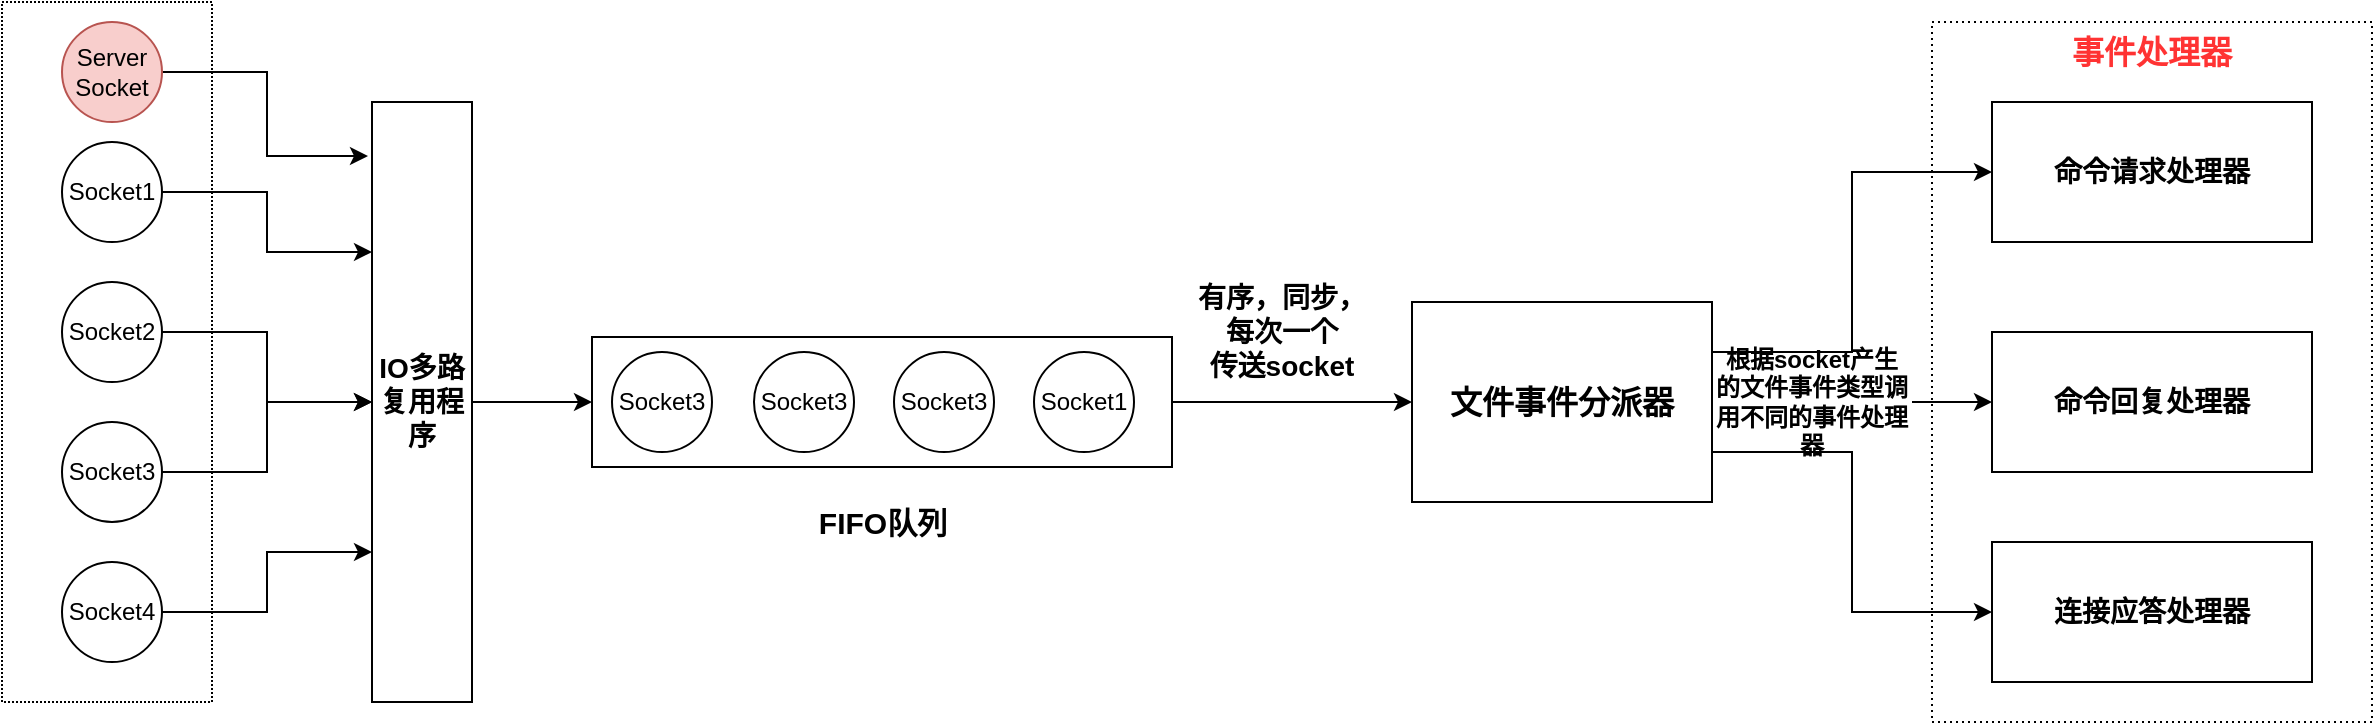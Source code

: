 <mxfile version="15.2.7" type="device"><diagram id="1UiPN_1xa7nLj22zipeW" name="第 1 页"><mxGraphModel dx="1024" dy="592" grid="1" gridSize="10" guides="1" tooltips="1" connect="1" arrows="1" fold="1" page="1" pageScale="1" pageWidth="827" pageHeight="1169" math="0" shadow="0"><root><mxCell id="0"/><mxCell id="1" parent="0"/><mxCell id="TbpuST27DPwhZH5-g7FW-1" value="" style="rounded=0;whiteSpace=wrap;html=1;dashed=1;dashPattern=1 2;" parent="1" vertex="1"><mxGeometry x="1010" y="10" width="220" height="350" as="geometry"/></mxCell><mxCell id="dpLMkOzlvDQ7orKsSE2k-1" value="" style="rounded=0;whiteSpace=wrap;html=1;dashed=1;dashPattern=1 1;" parent="1" vertex="1"><mxGeometry x="45" width="105" height="350" as="geometry"/></mxCell><mxCell id="dpLMkOzlvDQ7orKsSE2k-7" style="edgeStyle=orthogonalEdgeStyle;rounded=0;orthogonalLoop=1;jettySize=auto;html=1;exitX=1;exitY=0.5;exitDx=0;exitDy=0;entryX=0;entryY=0.25;entryDx=0;entryDy=0;" parent="1" source="dpLMkOzlvDQ7orKsSE2k-2" target="dpLMkOzlvDQ7orKsSE2k-6" edge="1"><mxGeometry relative="1" as="geometry"/></mxCell><mxCell id="dpLMkOzlvDQ7orKsSE2k-2" value="Socket1" style="ellipse;whiteSpace=wrap;html=1;aspect=fixed;" parent="1" vertex="1"><mxGeometry x="75" y="70" width="50" height="50" as="geometry"/></mxCell><mxCell id="dpLMkOzlvDQ7orKsSE2k-8" style="edgeStyle=orthogonalEdgeStyle;rounded=0;orthogonalLoop=1;jettySize=auto;html=1;exitX=1;exitY=0.5;exitDx=0;exitDy=0;" parent="1" source="dpLMkOzlvDQ7orKsSE2k-3" target="dpLMkOzlvDQ7orKsSE2k-6" edge="1"><mxGeometry relative="1" as="geometry"/></mxCell><mxCell id="dpLMkOzlvDQ7orKsSE2k-3" value="Socket2" style="ellipse;whiteSpace=wrap;html=1;aspect=fixed;" parent="1" vertex="1"><mxGeometry x="75" y="140" width="50" height="50" as="geometry"/></mxCell><mxCell id="dpLMkOzlvDQ7orKsSE2k-9" style="edgeStyle=orthogonalEdgeStyle;rounded=0;orthogonalLoop=1;jettySize=auto;html=1;exitX=1;exitY=0.5;exitDx=0;exitDy=0;entryX=0;entryY=0.5;entryDx=0;entryDy=0;" parent="1" source="dpLMkOzlvDQ7orKsSE2k-4" target="dpLMkOzlvDQ7orKsSE2k-6" edge="1"><mxGeometry relative="1" as="geometry"/></mxCell><mxCell id="dpLMkOzlvDQ7orKsSE2k-4" value="Socket3" style="ellipse;whiteSpace=wrap;html=1;aspect=fixed;" parent="1" vertex="1"><mxGeometry x="75" y="210" width="50" height="50" as="geometry"/></mxCell><mxCell id="dpLMkOzlvDQ7orKsSE2k-10" style="edgeStyle=orthogonalEdgeStyle;rounded=0;orthogonalLoop=1;jettySize=auto;html=1;exitX=1;exitY=0.5;exitDx=0;exitDy=0;entryX=0;entryY=0.75;entryDx=0;entryDy=0;" parent="1" source="dpLMkOzlvDQ7orKsSE2k-5" target="dpLMkOzlvDQ7orKsSE2k-6" edge="1"><mxGeometry relative="1" as="geometry"/></mxCell><mxCell id="dpLMkOzlvDQ7orKsSE2k-5" value="Socket4" style="ellipse;whiteSpace=wrap;html=1;aspect=fixed;" parent="1" vertex="1"><mxGeometry x="75" y="280" width="50" height="50" as="geometry"/></mxCell><mxCell id="dpLMkOzlvDQ7orKsSE2k-12" style="edgeStyle=orthogonalEdgeStyle;rounded=0;orthogonalLoop=1;jettySize=auto;html=1;exitX=1;exitY=0.5;exitDx=0;exitDy=0;entryX=0;entryY=0.5;entryDx=0;entryDy=0;" parent="1" source="dpLMkOzlvDQ7orKsSE2k-6" target="dpLMkOzlvDQ7orKsSE2k-11" edge="1"><mxGeometry relative="1" as="geometry"/></mxCell><mxCell id="dpLMkOzlvDQ7orKsSE2k-6" value="&lt;b&gt;&lt;font style=&quot;font-size: 14px&quot;&gt;IO多路复用程序&lt;/font&gt;&lt;/b&gt;" style="rounded=0;whiteSpace=wrap;html=1;" parent="1" vertex="1"><mxGeometry x="230" y="50" width="50" height="300" as="geometry"/></mxCell><mxCell id="dpLMkOzlvDQ7orKsSE2k-20" style="edgeStyle=orthogonalEdgeStyle;rounded=0;orthogonalLoop=1;jettySize=auto;html=1;exitX=1;exitY=0.5;exitDx=0;exitDy=0;entryX=0;entryY=0.5;entryDx=0;entryDy=0;" parent="1" source="dpLMkOzlvDQ7orKsSE2k-11" target="dpLMkOzlvDQ7orKsSE2k-18" edge="1"><mxGeometry relative="1" as="geometry"/></mxCell><mxCell id="dpLMkOzlvDQ7orKsSE2k-11" value="" style="rounded=0;whiteSpace=wrap;html=1;" parent="1" vertex="1"><mxGeometry x="340" y="167.5" width="290" height="65" as="geometry"/></mxCell><mxCell id="dpLMkOzlvDQ7orKsSE2k-13" value="Socket1" style="ellipse;whiteSpace=wrap;html=1;aspect=fixed;" parent="1" vertex="1"><mxGeometry x="561" y="175" width="50" height="50" as="geometry"/></mxCell><mxCell id="dpLMkOzlvDQ7orKsSE2k-14" value="Socket3" style="ellipse;whiteSpace=wrap;html=1;aspect=fixed;" parent="1" vertex="1"><mxGeometry x="491" y="175" width="50" height="50" as="geometry"/></mxCell><mxCell id="dpLMkOzlvDQ7orKsSE2k-15" value="Socket3" style="ellipse;whiteSpace=wrap;html=1;aspect=fixed;" parent="1" vertex="1"><mxGeometry x="421" y="175" width="50" height="50" as="geometry"/></mxCell><mxCell id="dpLMkOzlvDQ7orKsSE2k-16" value="Socket3" style="ellipse;whiteSpace=wrap;html=1;aspect=fixed;" parent="1" vertex="1"><mxGeometry x="350" y="175" width="50" height="50" as="geometry"/></mxCell><mxCell id="dpLMkOzlvDQ7orKsSE2k-17" value="&lt;b&gt;&lt;font style=&quot;font-size: 15px&quot;&gt;FIFO队列&lt;/font&gt;&lt;/b&gt;" style="text;html=1;strokeColor=none;fillColor=none;align=center;verticalAlign=middle;whiteSpace=wrap;rounded=0;" parent="1" vertex="1"><mxGeometry x="447.5" y="250" width="75" height="20" as="geometry"/></mxCell><mxCell id="dpLMkOzlvDQ7orKsSE2k-26" style="edgeStyle=orthogonalEdgeStyle;rounded=0;orthogonalLoop=1;jettySize=auto;html=1;exitX=1;exitY=0.5;exitDx=0;exitDy=0;entryX=0;entryY=0.5;entryDx=0;entryDy=0;startArrow=none;" parent="1" source="dpLMkOzlvDQ7orKsSE2k-29" target="dpLMkOzlvDQ7orKsSE2k-23" edge="1"><mxGeometry relative="1" as="geometry"/></mxCell><mxCell id="dpLMkOzlvDQ7orKsSE2k-27" style="edgeStyle=orthogonalEdgeStyle;rounded=0;orthogonalLoop=1;jettySize=auto;html=1;exitX=1;exitY=0.25;exitDx=0;exitDy=0;entryX=0;entryY=0.5;entryDx=0;entryDy=0;" parent="1" source="dpLMkOzlvDQ7orKsSE2k-18" target="dpLMkOzlvDQ7orKsSE2k-22" edge="1"><mxGeometry relative="1" as="geometry"/></mxCell><mxCell id="dpLMkOzlvDQ7orKsSE2k-28" style="edgeStyle=orthogonalEdgeStyle;rounded=0;orthogonalLoop=1;jettySize=auto;html=1;exitX=1;exitY=0.75;exitDx=0;exitDy=0;entryX=0;entryY=0.5;entryDx=0;entryDy=0;" parent="1" source="dpLMkOzlvDQ7orKsSE2k-18" target="dpLMkOzlvDQ7orKsSE2k-24" edge="1"><mxGeometry relative="1" as="geometry"/></mxCell><mxCell id="dpLMkOzlvDQ7orKsSE2k-18" value="&lt;b&gt;&lt;font style=&quot;font-size: 16px&quot;&gt;文件事件分派器&lt;/font&gt;&lt;/b&gt;" style="rounded=0;whiteSpace=wrap;html=1;" parent="1" vertex="1"><mxGeometry x="750" y="150" width="150" height="100" as="geometry"/></mxCell><mxCell id="dpLMkOzlvDQ7orKsSE2k-21" value="&lt;b&gt;&lt;font style=&quot;font-size: 14px&quot;&gt;有序，同步，每次一个&lt;br&gt;传送socket&lt;br&gt;&lt;/font&gt;&lt;/b&gt;" style="text;html=1;strokeColor=none;fillColor=none;align=center;verticalAlign=middle;whiteSpace=wrap;rounded=0;" parent="1" vertex="1"><mxGeometry x="640" y="155" width="90" height="20" as="geometry"/></mxCell><mxCell id="dpLMkOzlvDQ7orKsSE2k-22" value="&lt;b&gt;&lt;font style=&quot;font-size: 14px&quot;&gt;命令请求处理器&lt;/font&gt;&lt;/b&gt;" style="rounded=0;whiteSpace=wrap;html=1;" parent="1" vertex="1"><mxGeometry x="1040" y="50" width="160" height="70" as="geometry"/></mxCell><mxCell id="dpLMkOzlvDQ7orKsSE2k-23" value="&lt;b&gt;&lt;font style=&quot;font-size: 14px&quot;&gt;命令回复处理器&lt;/font&gt;&lt;/b&gt;" style="rounded=0;whiteSpace=wrap;html=1;" parent="1" vertex="1"><mxGeometry x="1040" y="165" width="160" height="70" as="geometry"/></mxCell><mxCell id="dpLMkOzlvDQ7orKsSE2k-24" value="&lt;b&gt;&lt;font style=&quot;font-size: 14px&quot;&gt;连接应答处理器&lt;/font&gt;&lt;/b&gt;" style="rounded=0;whiteSpace=wrap;html=1;" parent="1" vertex="1"><mxGeometry x="1040" y="270" width="160" height="70" as="geometry"/></mxCell><mxCell id="dpLMkOzlvDQ7orKsSE2k-29" value="&lt;b&gt;根据socket产生的文件事件类型调用不同的事件处理器&lt;/b&gt;" style="text;html=1;strokeColor=none;fillColor=none;align=center;verticalAlign=middle;whiteSpace=wrap;rounded=0;" parent="1" vertex="1"><mxGeometry x="900" y="190" width="100" height="20" as="geometry"/></mxCell><mxCell id="dpLMkOzlvDQ7orKsSE2k-30" value="" style="edgeStyle=orthogonalEdgeStyle;rounded=0;orthogonalLoop=1;jettySize=auto;html=1;exitX=1;exitY=0.5;exitDx=0;exitDy=0;entryX=0;entryY=0.5;entryDx=0;entryDy=0;endArrow=none;" parent="1" source="dpLMkOzlvDQ7orKsSE2k-18" target="dpLMkOzlvDQ7orKsSE2k-29" edge="1"><mxGeometry relative="1" as="geometry"><mxPoint x="900" y="200" as="sourcePoint"/><mxPoint x="1020" y="200" as="targetPoint"/></mxGeometry></mxCell><mxCell id="TbpuST27DPwhZH5-g7FW-2" value="&lt;b&gt;&lt;font color=&quot;#ff3333&quot; style=&quot;font-size: 16px&quot;&gt;事件处理器&lt;/font&gt;&lt;/b&gt;" style="text;html=1;strokeColor=none;fillColor=none;align=center;verticalAlign=middle;whiteSpace=wrap;rounded=0;dashed=1;dashPattern=1 2;" parent="1" vertex="1"><mxGeometry x="1065" y="10" width="110" height="30" as="geometry"/></mxCell><mxCell id="AlQww44VWI8nPnszc6R5-2" style="edgeStyle=orthogonalEdgeStyle;rounded=0;orthogonalLoop=1;jettySize=auto;html=1;exitX=1;exitY=0.5;exitDx=0;exitDy=0;entryX=-0.04;entryY=0.09;entryDx=0;entryDy=0;entryPerimeter=0;" edge="1" parent="1" source="AlQww44VWI8nPnszc6R5-1" target="dpLMkOzlvDQ7orKsSE2k-6"><mxGeometry relative="1" as="geometry"/></mxCell><mxCell id="AlQww44VWI8nPnszc6R5-1" value="Server&lt;br&gt;Socket" style="ellipse;whiteSpace=wrap;html=1;aspect=fixed;fillColor=#f8cecc;strokeColor=#b85450;" vertex="1" parent="1"><mxGeometry x="75" y="10" width="50" height="50" as="geometry"/></mxCell></root></mxGraphModel></diagram></mxfile>